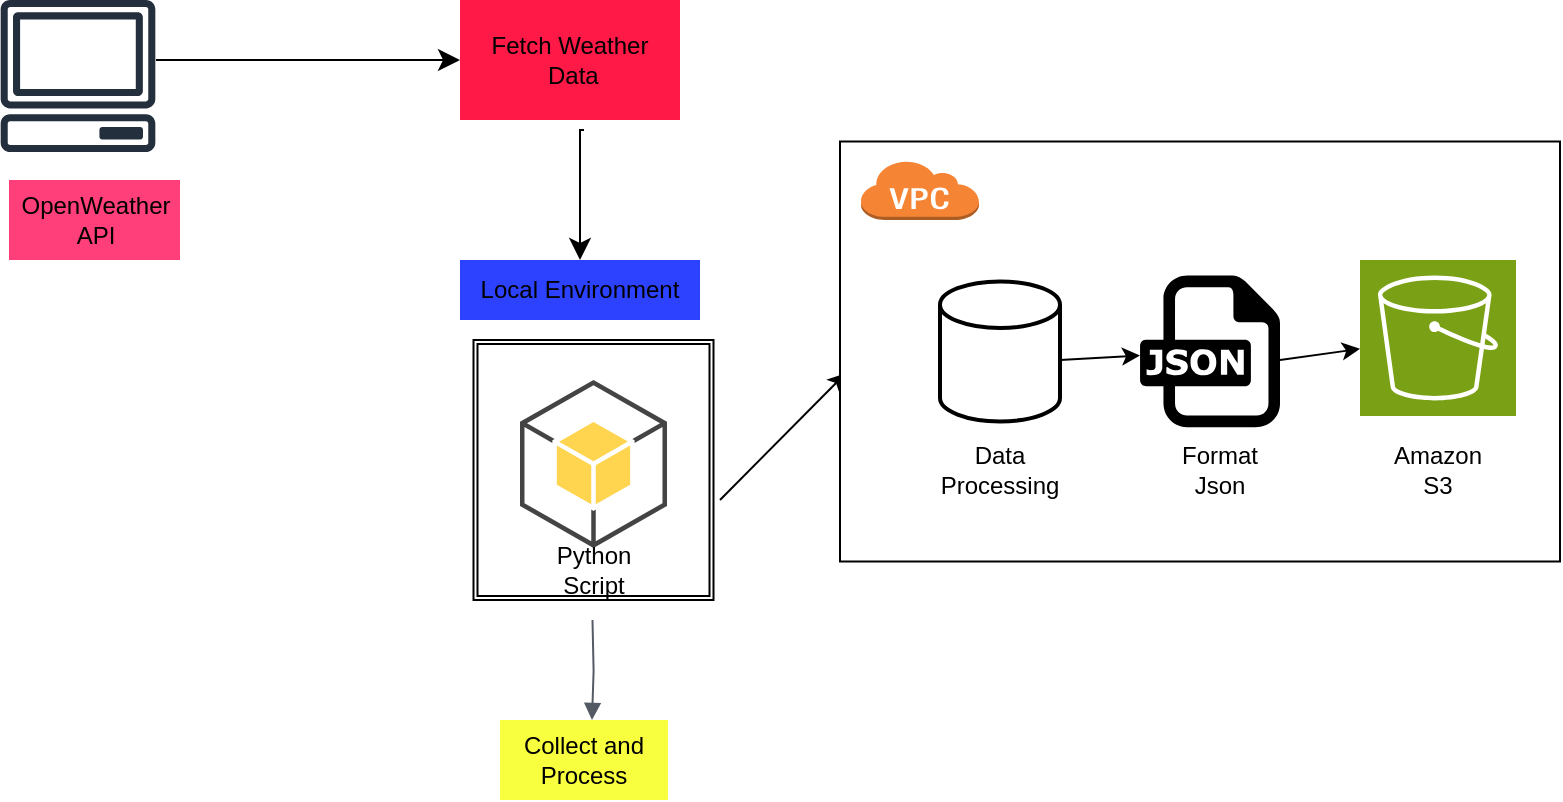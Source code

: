 <mxfile version="26.0.4">
  <diagram name="Page-1" id="HHapLnrhqVXgyaW970ha">
    <mxGraphModel dx="856" dy="480" grid="1" gridSize="10" guides="1" tooltips="1" connect="1" arrows="1" fold="1" page="1" pageScale="1" pageWidth="827" pageHeight="1169" math="0" shadow="0">
      <root>
        <mxCell id="0" />
        <mxCell id="1" parent="0" />
        <mxCell id="KP41fs4jYL8HxBQTLFU0-1" value="" style="sketch=0;outlineConnect=0;fontColor=#232F3E;gradientColor=none;fillColor=#232F3D;strokeColor=none;dashed=0;verticalLabelPosition=bottom;verticalAlign=top;align=center;html=1;fontSize=12;fontStyle=0;aspect=fixed;pointerEvents=1;shape=mxgraph.aws4.client;" vertex="1" parent="1">
          <mxGeometry x="20" y="200" width="78" height="76" as="geometry" />
        </mxCell>
        <mxCell id="KP41fs4jYL8HxBQTLFU0-7" value="Fetch Weather&lt;div&gt;&lt;span style=&quot;background-color: transparent; color: light-dark(rgb(0, 0, 0), rgb(255, 255, 255));&quot;&gt;&amp;nbsp;Data&lt;/span&gt;&lt;/div&gt;" style="text;strokeColor=none;align=center;fillColor=#FF1947;html=1;verticalAlign=middle;whiteSpace=wrap;rounded=0;" vertex="1" parent="1">
          <mxGeometry x="250" y="200" width="110" height="60" as="geometry" />
        </mxCell>
        <mxCell id="KP41fs4jYL8HxBQTLFU0-12" value="" style="edgeStyle=segmentEdgeStyle;endArrow=classic;html=1;curved=0;rounded=0;endSize=8;startSize=8;" edge="1" parent="1" target="KP41fs4jYL8HxBQTLFU0-7">
          <mxGeometry width="50" height="50" relative="1" as="geometry">
            <mxPoint x="98" y="230" as="sourcePoint" />
            <mxPoint x="210" y="210" as="targetPoint" />
          </mxGeometry>
        </mxCell>
        <mxCell id="KP41fs4jYL8HxBQTLFU0-13" value="" style="edgeStyle=segmentEdgeStyle;endArrow=classic;html=1;curved=0;rounded=0;endSize=8;startSize=8;" edge="1" parent="1">
          <mxGeometry width="50" height="50" relative="1" as="geometry">
            <mxPoint x="312" y="265" as="sourcePoint" />
            <mxPoint x="310" y="330" as="targetPoint" />
            <Array as="points">
              <mxPoint x="310" y="265" />
            </Array>
          </mxGeometry>
        </mxCell>
        <mxCell id="KP41fs4jYL8HxBQTLFU0-17" value="Text" style="edgeLabel;html=1;align=center;verticalAlign=middle;resizable=0;points=[];" vertex="1" connectable="0" parent="KP41fs4jYL8HxBQTLFU0-13">
          <mxGeometry x="-0.94" y="-3" relative="1" as="geometry">
            <mxPoint x="-7" y="185" as="offset" />
          </mxGeometry>
        </mxCell>
        <mxCell id="KP41fs4jYL8HxBQTLFU0-14" value="" style="shape=ext;double=1;rounded=0;whiteSpace=wrap;html=1;" vertex="1" parent="1">
          <mxGeometry x="256.75" y="370" width="120" height="130" as="geometry" />
        </mxCell>
        <mxCell id="KP41fs4jYL8HxBQTLFU0-15" value="" style="outlineConnect=0;dashed=0;verticalLabelPosition=bottom;verticalAlign=top;align=center;html=1;shape=mxgraph.aws3.android;fillColor=#FFD44F;gradientColor=none;" vertex="1" parent="1">
          <mxGeometry x="280" y="390" width="73.5" height="84" as="geometry" />
        </mxCell>
        <mxCell id="KP41fs4jYL8HxBQTLFU0-18" value="Python Script" style="text;strokeColor=none;align=center;fillColor=none;html=1;verticalAlign=middle;whiteSpace=wrap;rounded=0;" vertex="1" parent="1">
          <mxGeometry x="286.75" y="470" width="60" height="30" as="geometry" />
        </mxCell>
        <mxCell id="KP41fs4jYL8HxBQTLFU0-19" value="Local Environment" style="text;strokeColor=none;align=center;fillColor=#2D42FF;html=1;verticalAlign=middle;whiteSpace=wrap;rounded=0;" vertex="1" parent="1">
          <mxGeometry x="250" y="330" width="120" height="30" as="geometry" />
        </mxCell>
        <mxCell id="KP41fs4jYL8HxBQTLFU0-32" value="" style="edgeStyle=orthogonalEdgeStyle;html=1;endArrow=block;elbow=vertical;startArrow=none;endFill=1;strokeColor=#545B64;rounded=0;" edge="1" parent="1">
          <mxGeometry width="100" relative="1" as="geometry">
            <mxPoint x="316.25" y="510" as="sourcePoint" />
            <mxPoint x="316" y="560" as="targetPoint" />
          </mxGeometry>
        </mxCell>
        <mxCell id="KP41fs4jYL8HxBQTLFU0-33" value="Collect and Process" style="text;strokeColor=none;align=center;fillColor=#F8FF3F;html=1;verticalAlign=middle;whiteSpace=wrap;rounded=0;" vertex="1" parent="1">
          <mxGeometry x="270" y="560" width="84" height="40" as="geometry" />
        </mxCell>
        <mxCell id="KP41fs4jYL8HxBQTLFU0-35" value="" style="edgeStyle=none;orthogonalLoop=1;jettySize=auto;html=1;rounded=0;entryX=0.008;entryY=0.552;entryDx=0;entryDy=0;entryPerimeter=0;" edge="1" parent="1" target="KP41fs4jYL8HxBQTLFU0-51">
          <mxGeometry width="100" relative="1" as="geometry">
            <mxPoint x="380" y="450" as="sourcePoint" />
            <mxPoint x="490" y="360" as="targetPoint" />
            <Array as="points" />
          </mxGeometry>
        </mxCell>
        <mxCell id="KP41fs4jYL8HxBQTLFU0-51" value="" style="verticalLabelPosition=bottom;verticalAlign=top;html=1;shape=mxgraph.basic.rect;fillColor2=none;strokeWidth=1;size=0;indent=5;" vertex="1" parent="1">
          <mxGeometry x="440" y="270.7" width="360" height="210" as="geometry" />
        </mxCell>
        <mxCell id="KP41fs4jYL8HxBQTLFU0-53" value="" style="strokeWidth=2;html=1;shape=mxgraph.flowchart.database;whiteSpace=wrap;" vertex="1" parent="1">
          <mxGeometry x="490" y="340.7" width="60" height="70" as="geometry" />
        </mxCell>
        <mxCell id="KP41fs4jYL8HxBQTLFU0-56" value="" style="sketch=0;points=[[0,0,0],[0.25,0,0],[0.5,0,0],[0.75,0,0],[1,0,0],[0,1,0],[0.25,1,0],[0.5,1,0],[0.75,1,0],[1,1,0],[0,0.25,0],[0,0.5,0],[0,0.75,0],[1,0.25,0],[1,0.5,0],[1,0.75,0]];outlineConnect=0;fontColor=#232F3E;fillColor=#7AA116;strokeColor=#ffffff;dashed=0;verticalLabelPosition=bottom;verticalAlign=top;align=center;html=1;fontSize=12;fontStyle=0;aspect=fixed;shape=mxgraph.aws4.resourceIcon;resIcon=mxgraph.aws4.s3;" vertex="1" parent="1">
          <mxGeometry x="700" y="330" width="78" height="78" as="geometry" />
        </mxCell>
        <mxCell id="KP41fs4jYL8HxBQTLFU0-57" value="" style="endArrow=classic;html=1;rounded=0;" edge="1" parent="1" target="KP41fs4jYL8HxBQTLFU0-55">
          <mxGeometry width="50" height="50" relative="1" as="geometry">
            <mxPoint x="590" y="381.99" as="sourcePoint" />
            <mxPoint x="630" y="381.99" as="targetPoint" />
            <Array as="points" />
          </mxGeometry>
        </mxCell>
        <mxCell id="KP41fs4jYL8HxBQTLFU0-55" value="" style="dashed=0;outlineConnect=0;html=1;align=center;labelPosition=center;verticalLabelPosition=bottom;verticalAlign=top;shape=mxgraph.weblogos.json" vertex="1" parent="1">
          <mxGeometry x="590" y="337.8" width="70" height="75.8" as="geometry" />
        </mxCell>
        <mxCell id="KP41fs4jYL8HxBQTLFU0-59" value="Data Processing" style="text;strokeColor=none;align=center;fillColor=none;html=1;verticalAlign=middle;whiteSpace=wrap;rounded=0;" vertex="1" parent="1">
          <mxGeometry x="490" y="420" width="60" height="30" as="geometry" />
        </mxCell>
        <mxCell id="KP41fs4jYL8HxBQTLFU0-60" value="Format Json" style="text;strokeColor=none;align=center;fillColor=none;html=1;verticalAlign=middle;whiteSpace=wrap;rounded=0;" vertex="1" parent="1">
          <mxGeometry x="600" y="420" width="60" height="30" as="geometry" />
        </mxCell>
        <mxCell id="KP41fs4jYL8HxBQTLFU0-61" value="Amazon S3" style="text;strokeColor=none;align=center;fillColor=none;html=1;verticalAlign=middle;whiteSpace=wrap;rounded=0;" vertex="1" parent="1">
          <mxGeometry x="709" y="420" width="60" height="30" as="geometry" />
        </mxCell>
        <mxCell id="KP41fs4jYL8HxBQTLFU0-62" value="" style="outlineConnect=0;dashed=0;verticalLabelPosition=bottom;verticalAlign=top;align=center;html=1;shape=mxgraph.aws3.virtual_private_cloud;fillColor=#F58534;gradientColor=none;" vertex="1" parent="1">
          <mxGeometry x="450" y="280" width="59.5" height="30" as="geometry" />
        </mxCell>
        <mxCell id="KP41fs4jYL8HxBQTLFU0-63" value="OpenWeather API" style="text;strokeColor=none;align=center;fillColor=#FF3F79;html=1;verticalAlign=middle;whiteSpace=wrap;rounded=0;" vertex="1" parent="1">
          <mxGeometry x="24.5" y="290" width="85.5" height="40" as="geometry" />
        </mxCell>
        <mxCell id="KP41fs4jYL8HxBQTLFU0-71" value="" style="endArrow=classic;html=1;rounded=0;" edge="1" parent="1" target="KP41fs4jYL8HxBQTLFU0-55">
          <mxGeometry width="50" height="50" relative="1" as="geometry">
            <mxPoint x="550" y="380" as="sourcePoint" />
            <mxPoint x="600" y="330" as="targetPoint" />
          </mxGeometry>
        </mxCell>
        <mxCell id="KP41fs4jYL8HxBQTLFU0-73" value="" style="endArrow=classic;html=1;rounded=0;" edge="1" parent="1" target="KP41fs4jYL8HxBQTLFU0-56">
          <mxGeometry width="50" height="50" relative="1" as="geometry">
            <mxPoint x="660" y="380" as="sourcePoint" />
            <mxPoint x="710" y="330" as="targetPoint" />
          </mxGeometry>
        </mxCell>
      </root>
    </mxGraphModel>
  </diagram>
</mxfile>
